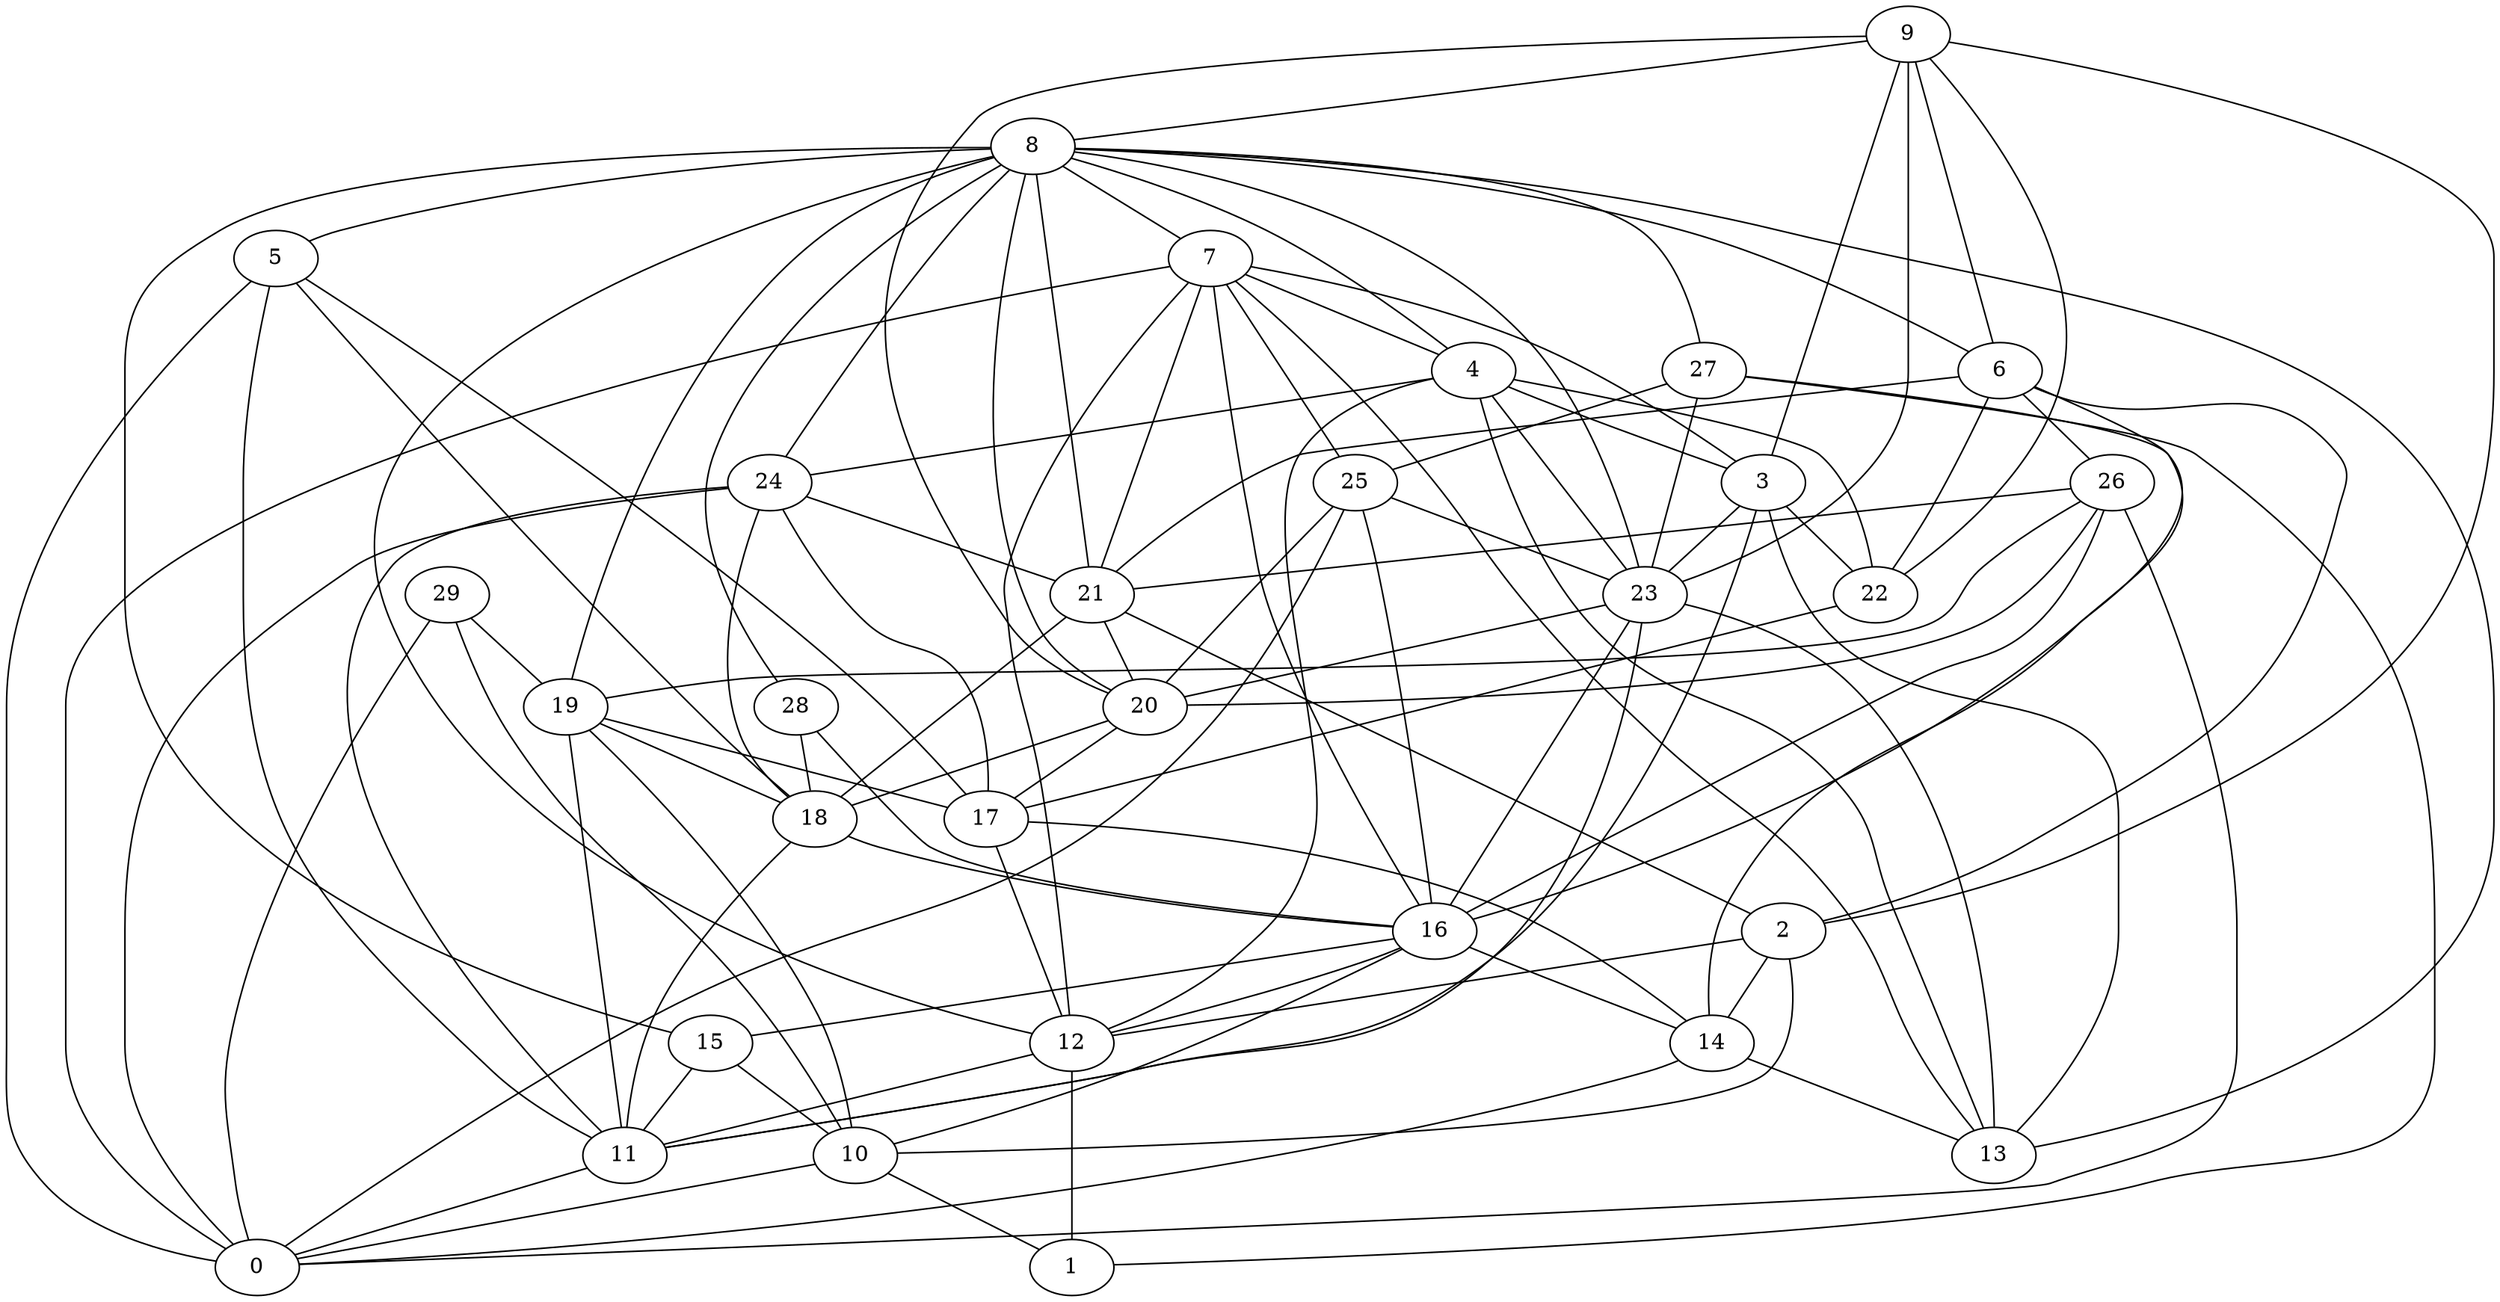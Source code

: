 digraph GG_graph {

subgraph G_graph {
edge [color = black]
"5" -> "0" [dir = none]
"22" -> "17" [dir = none]
"9" -> "22" [dir = none]
"9" -> "23" [dir = none]
"9" -> "6" [dir = none]
"4" -> "3" [dir = none]
"4" -> "12" [dir = none]
"4" -> "24" [dir = none]
"4" -> "23" [dir = none]
"4" -> "22" [dir = none]
"17" -> "12" [dir = none]
"28" -> "18" [dir = none]
"18" -> "11" [dir = none]
"15" -> "10" [dir = none]
"15" -> "11" [dir = none]
"29" -> "19" [dir = none]
"29" -> "10" [dir = none]
"29" -> "0" [dir = none]
"14" -> "0" [dir = none]
"14" -> "13" [dir = none]
"26" -> "16" [dir = none]
"26" -> "21" [dir = none]
"23" -> "11" [dir = none]
"23" -> "16" [dir = none]
"23" -> "13" [dir = none]
"21" -> "2" [dir = none]
"12" -> "1" [dir = none]
"12" -> "11" [dir = none]
"19" -> "10" [dir = none]
"19" -> "18" [dir = none]
"27" -> "25" [dir = none]
"27" -> "23" [dir = none]
"7" -> "12" [dir = none]
"7" -> "21" [dir = none]
"7" -> "25" [dir = none]
"7" -> "0" [dir = none]
"7" -> "3" [dir = none]
"10" -> "1" [dir = none]
"10" -> "0" [dir = none]
"8" -> "20" [dir = none]
"8" -> "5" [dir = none]
"8" -> "28" [dir = none]
"8" -> "23" [dir = none]
"8" -> "13" [dir = none]
"8" -> "7" [dir = none]
"8" -> "15" [dir = none]
"8" -> "19" [dir = none]
"8" -> "12" [dir = none]
"8" -> "24" [dir = none]
"8" -> "21" [dir = none]
"24" -> "0" [dir = none]
"16" -> "15" [dir = none]
"16" -> "12" [dir = none]
"6" -> "21" [dir = none]
"6" -> "26" [dir = none]
"6" -> "2" [dir = none]
"25" -> "16" [dir = none]
"25" -> "20" [dir = none]
"26" -> "0" [dir = none]
"27" -> "14" [dir = none]
"16" -> "10" [dir = none]
"2" -> "10" [dir = none]
"25" -> "23" [dir = none]
"20" -> "17" [dir = none]
"25" -> "0" [dir = none]
"5" -> "18" [dir = none]
"8" -> "27" [dir = none]
"23" -> "20" [dir = none]
"6" -> "16" [dir = none]
"21" -> "20" [dir = none]
"28" -> "16" [dir = none]
"24" -> "21" [dir = none]
"17" -> "14" [dir = none]
"9" -> "3" [dir = none]
"9" -> "20" [dir = none]
"2" -> "14" [dir = none]
"24" -> "18" [dir = none]
"3" -> "23" [dir = none]
"9" -> "2" [dir = none]
"11" -> "0" [dir = none]
"3" -> "22" [dir = none]
"7" -> "16" [dir = none]
"27" -> "1" [dir = none]
"24" -> "17" [dir = none]
"4" -> "13" [dir = none]
"5" -> "17" [dir = none]
"9" -> "8" [dir = none]
"24" -> "11" [dir = none]
"20" -> "18" [dir = none]
"5" -> "11" [dir = none]
"18" -> "16" [dir = none]
"21" -> "18" [dir = none]
"19" -> "11" [dir = none]
"7" -> "13" [dir = none]
"19" -> "17" [dir = none]
"26" -> "19" [dir = none]
"2" -> "12" [dir = none]
"7" -> "4" [dir = none]
"3" -> "11" [dir = none]
"8" -> "4" [dir = none]
"8" -> "6" [dir = none]
"26" -> "20" [dir = none]
"6" -> "22" [dir = none]
"3" -> "13" [dir = none]
"16" -> "14" [dir = none]
}

}
